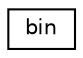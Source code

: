 digraph "Graphical Class Hierarchy"
{
  edge [fontname="Helvetica",fontsize="10",labelfontname="Helvetica",labelfontsize="10"];
  node [fontname="Helvetica",fontsize="10",shape=record];
  rankdir="LR";
  Node1 [label="bin",height=0.2,width=0.4,color="black", fillcolor="white", style="filled",URL="$structbin.html"];
}
